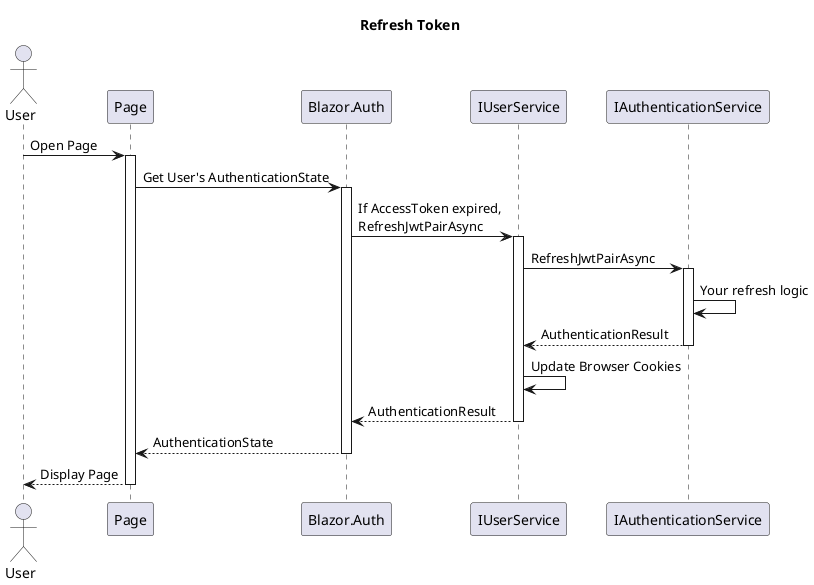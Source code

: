 @startuml refresh-token
!pragma teoz true

title Refresh Token

actor "User" as user
participant "Page" as page
participant "Blazor.Auth" as lib
participant "IUserService" as userService
participant "IAuthenticationService" as authService

user -> page: Open Page
activate page
page -> lib: Get User's AuthenticationState
activate lib
lib -> userService: If AccessToken expired,\nRefreshJwtPairAsync
activate userService
userService -> authService: RefreshJwtPairAsync
activate authService
authService -> authService: Your refresh logic
authService --> userService: AuthenticationResult
deactivate authService
userService -> userService: Update Browser Cookies
userService --> lib: AuthenticationResult
deactivate userService
lib --> page: AuthenticationState
deactivate lib
page --> user: Display Page
deactivate page

@enduml
